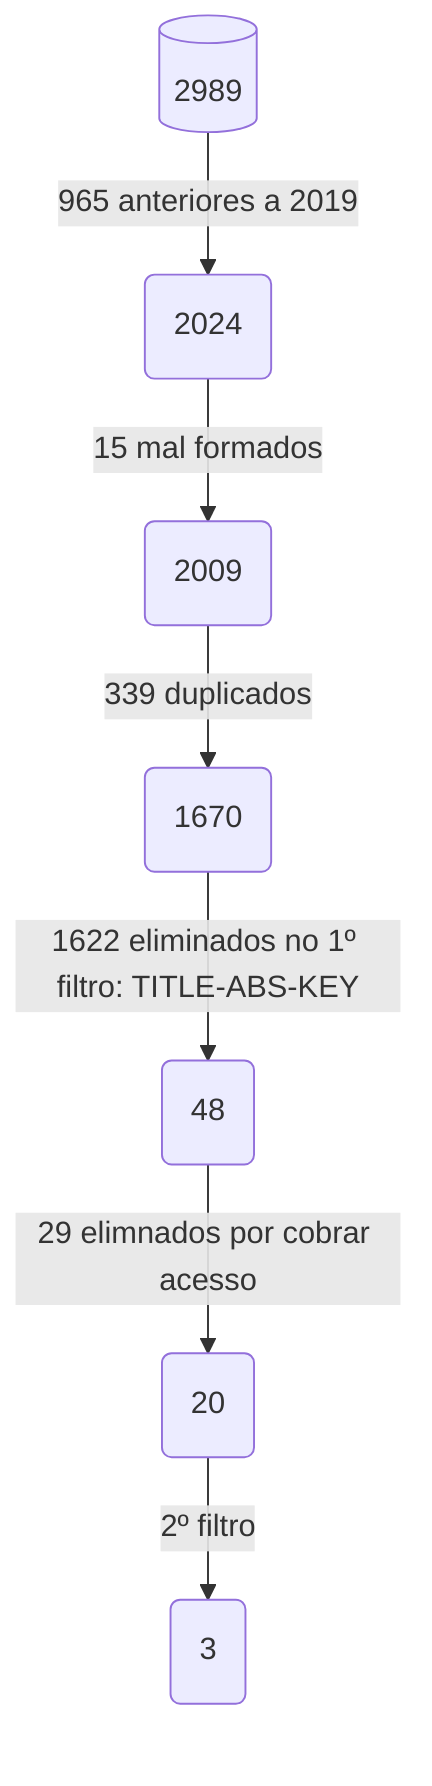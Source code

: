 flowchart TD
    A[(2989)] -->|965 anteriores a 2019| B(2024)
    B --> |15 mal formados| C(2009)
    C --> |339 duplicados| D(1670)
    D --> |1622 eliminados no 1º filtro: TITLE-ABS-KEY | E(48)
    E --> |29 elimnados por cobrar acesso| F(20)
    F --> |2º filtro| G(3)
